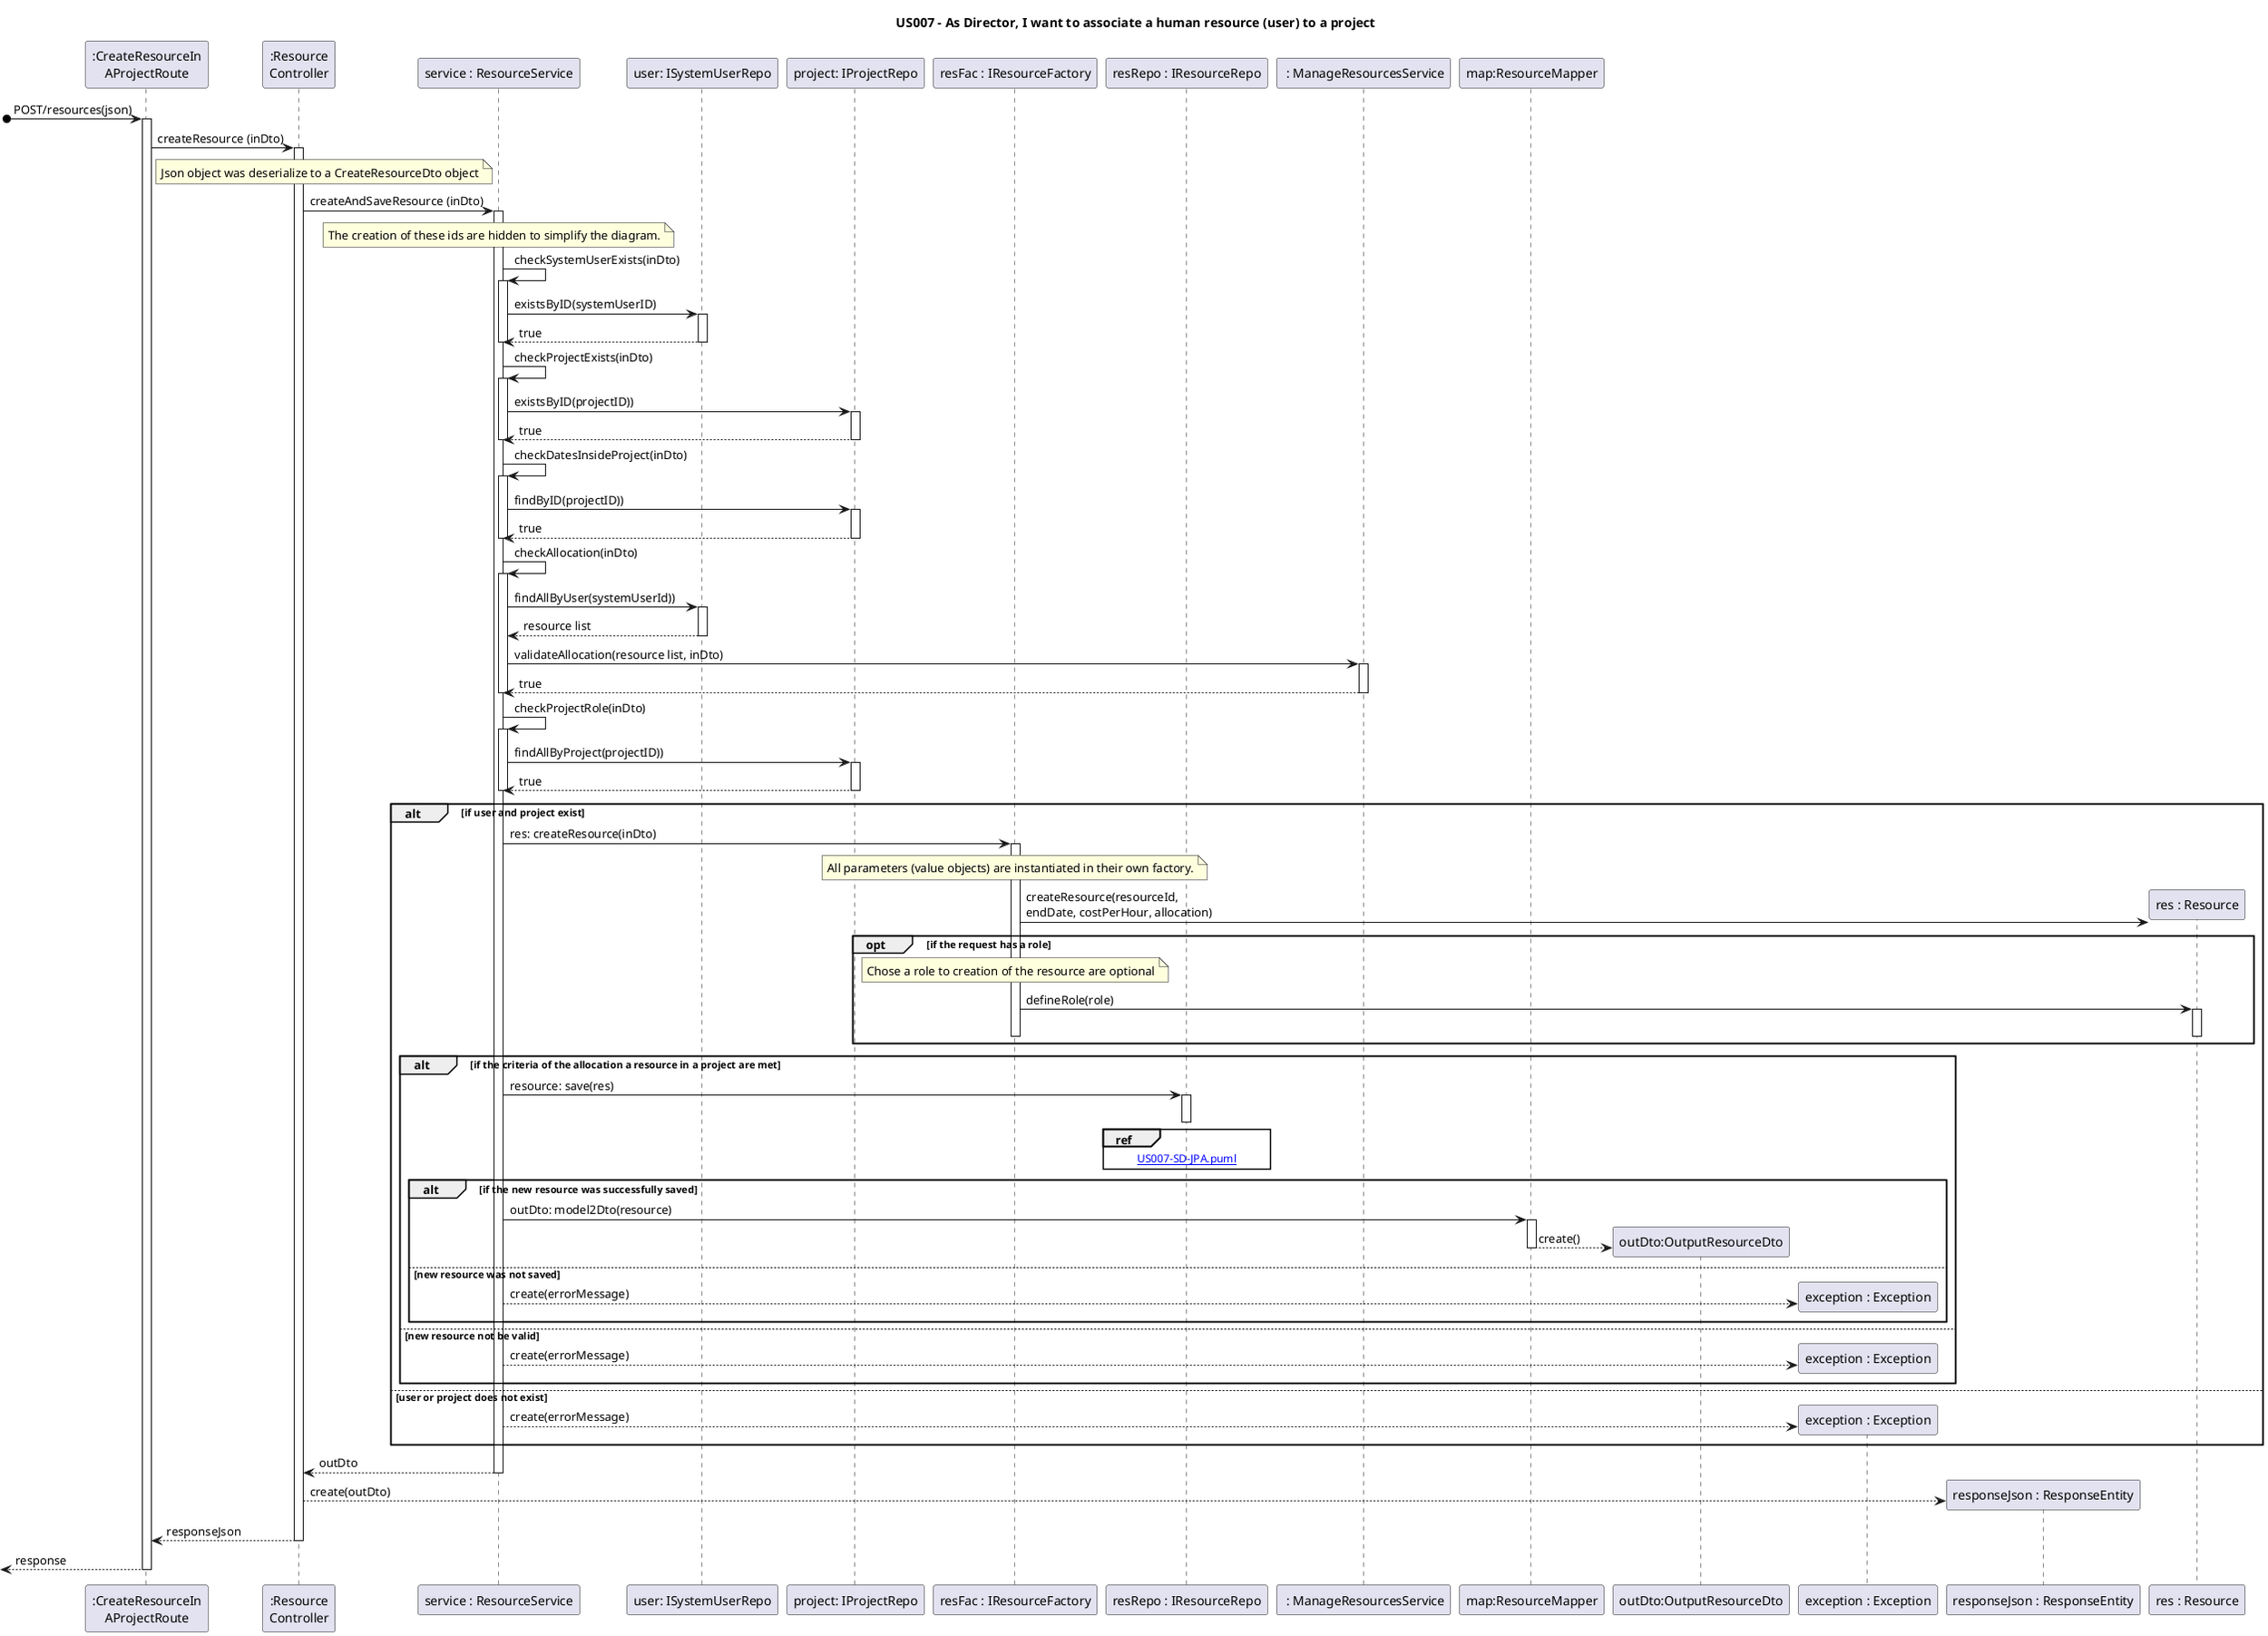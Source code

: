 @startuml
'https://plantuml.com/sequence-diagram

title US007 - As Director, I want to associate a human resource (user) to a project

autoactivate on
'autonumber

participant ":CreateResourceIn\nAProjectRoute" as Route
participant ":Resource\nController" as Ctrl
participant "service : ResourceService" as srv
participant "user: ISystemUserRepo" as userRepo
participant "project: IProjectRepo" as projectRepo
participant "resFac : IResourceFactory" as resourceFactory
participant "resRepo : IResourceRepo" as resourceStore
participant "res : Resource" as resource
participant " : ManageResourcesService" as domainService
participant "map:ResourceMapper" as map
participant "outDto:OutputResourceDto" as outDto
participant "exception : Exception" as exc
participant "responseJson : ResponseEntity" as json
participant "resource : Resource " as resource

[o-> Route:  POST/resources(json)
Route -> Ctrl: createResource (inDto)
note right Route: Json object was deserialize to a CreateResourceDto object
Ctrl -> srv: createAndSaveResource (inDto)

note over srv : The creation of these ids are hidden to simplify the diagram.
srv -> srv: checkSystemUserExists(inDto)
srv -> userRepo: existsByID(systemUserID)
userRepo --> srv: true
deactivate
srv -> srv: checkProjectExists(inDto)
srv -> projectRepo: existsByID(projectID))
projectRepo --> srv: true
deactivate
srv -> srv: checkDatesInsideProject(inDto)
srv -> projectRepo: findByID(projectID))
projectRepo --> srv: true
deactivate
srv -> srv: checkAllocation(inDto)
srv -> userRepo: findAllByUser(systemUserId))
userRepo --> srv: resource list
srv -> domainService: validateAllocation(resource list, inDto)
domainService --> srv: true
deactivate
srv -> srv: checkProjectRole(inDto)
srv -> projectRepo: findAllByProject(projectID))
projectRepo --> srv: true
deactivate
alt if user and project exist
srv -> resourceFactory: res: createResource(inDto)
note over resourceFactory : All parameters (value objects) are instantiated in their own factory.
resourceFactory -> resource**: createResource(resourceId, \nendDate, costPerHour, allocation)
opt if the request has a role
note over resourceFactory : Chose a role to creation of the resource are optional
resourceFactory -> resource :defineRole(role)
deactivate resourceFactory
deactivate resource
end

alt if the criteria of the allocation a resource in a project are met
srv -> resourceStore: resource: save(res)
ref over resourceStore: [[US007-SD-JPA.puml]]

deactivate

alt if the new resource was successfully saved
srv -> map : outDto: model2Dto(resource)
map --> outDto** : create()
deactivate

else new resource was not saved
srv --> exc** : create(errorMessage)
end
else new resource not be valid
srv --> exc** : create(errorMessage)
end
else user or project does not exist
srv --> exc** : create(errorMessage)
end
srv --> Ctrl: outDto
Ctrl --> json**: create(outDto)
Ctrl --> Route: responseJson
[<--Route: response

@enduml